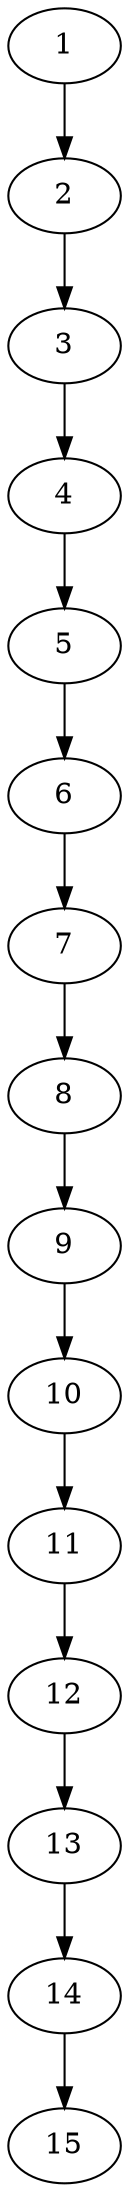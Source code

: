 digraph G {
	1 -> 2;
	2 -> 3;
	3 -> 4;
	4 -> 5;
	5 -> 6;
	6 -> 7;
	7 -> 8;
	8 -> 9;
	9 -> 10;
	10 -> 11;
	11 -> 12;
	12 -> 13;
	13 -> 14;
	14 -> 15;
}
